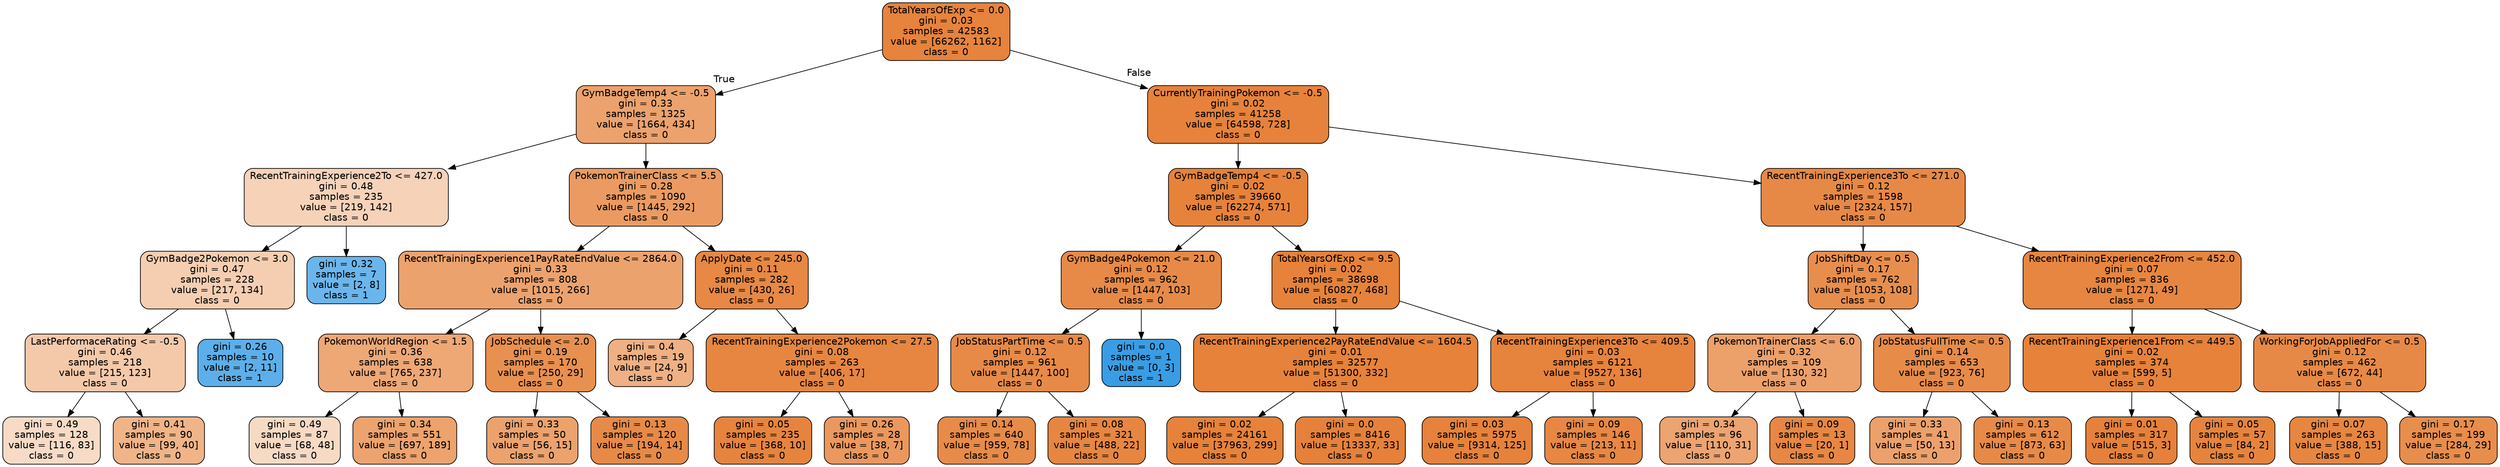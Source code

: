 digraph Tree {
node [shape=box, style="filled, rounded", color="black", fontname=helvetica] ;
edge [fontname=helvetica] ;
0 [label="TotalYearsOfExp <= 0.0\ngini = 0.03\nsamples = 42583\nvalue = [66262, 1162]\nclass = 0", fillcolor="#e58139fb"] ;
1 [label="GymBadgeTemp4 <= -0.5\ngini = 0.33\nsamples = 1325\nvalue = [1664, 434]\nclass = 0", fillcolor="#e58139bc"] ;
0 -> 1 [labeldistance=2.5, labelangle=45, headlabel="True"] ;
2 [label="RecentTrainingExperience2To <= 427.0\ngini = 0.48\nsamples = 235\nvalue = [219, 142]\nclass = 0", fillcolor="#e581395a"] ;
1 -> 2 ;
3 [label="GymBadge2Pokemon <= 3.0\ngini = 0.47\nsamples = 228\nvalue = [217, 134]\nclass = 0", fillcolor="#e5813962"] ;
2 -> 3 ;
4 [label="LastPerformaceRating <= -0.5\ngini = 0.46\nsamples = 218\nvalue = [215, 123]\nclass = 0", fillcolor="#e581396d"] ;
3 -> 4 ;
5 [label="gini = 0.49\nsamples = 128\nvalue = [116, 83]\nclass = 0", fillcolor="#e5813949"] ;
4 -> 5 ;
6 [label="gini = 0.41\nsamples = 90\nvalue = [99, 40]\nclass = 0", fillcolor="#e5813998"] ;
4 -> 6 ;
7 [label="gini = 0.26\nsamples = 10\nvalue = [2, 11]\nclass = 1", fillcolor="#399de5d1"] ;
3 -> 7 ;
8 [label="gini = 0.32\nsamples = 7\nvalue = [2, 8]\nclass = 1", fillcolor="#399de5bf"] ;
2 -> 8 ;
9 [label="PokemonTrainerClass <= 5.5\ngini = 0.28\nsamples = 1090\nvalue = [1445, 292]\nclass = 0", fillcolor="#e58139cb"] ;
1 -> 9 ;
10 [label="RecentTrainingExperience1PayRateEndValue <= 2864.0\ngini = 0.33\nsamples = 808\nvalue = [1015, 266]\nclass = 0", fillcolor="#e58139bc"] ;
9 -> 10 ;
11 [label="PokemonWorldRegion <= 1.5\ngini = 0.36\nsamples = 638\nvalue = [765, 237]\nclass = 0", fillcolor="#e58139b0"] ;
10 -> 11 ;
12 [label="gini = 0.49\nsamples = 87\nvalue = [68, 48]\nclass = 0", fillcolor="#e581394b"] ;
11 -> 12 ;
13 [label="gini = 0.34\nsamples = 551\nvalue = [697, 189]\nclass = 0", fillcolor="#e58139ba"] ;
11 -> 13 ;
14 [label="JobSchedule <= 2.0\ngini = 0.19\nsamples = 170\nvalue = [250, 29]\nclass = 0", fillcolor="#e58139e1"] ;
10 -> 14 ;
15 [label="gini = 0.33\nsamples = 50\nvalue = [56, 15]\nclass = 0", fillcolor="#e58139bb"] ;
14 -> 15 ;
16 [label="gini = 0.13\nsamples = 120\nvalue = [194, 14]\nclass = 0", fillcolor="#e58139ed"] ;
14 -> 16 ;
17 [label="ApplyDate <= 245.0\ngini = 0.11\nsamples = 282\nvalue = [430, 26]\nclass = 0", fillcolor="#e58139f0"] ;
9 -> 17 ;
18 [label="gini = 0.4\nsamples = 19\nvalue = [24, 9]\nclass = 0", fillcolor="#e581399f"] ;
17 -> 18 ;
19 [label="RecentTrainingExperience2Pokemon <= 27.5\ngini = 0.08\nsamples = 263\nvalue = [406, 17]\nclass = 0", fillcolor="#e58139f4"] ;
17 -> 19 ;
20 [label="gini = 0.05\nsamples = 235\nvalue = [368, 10]\nclass = 0", fillcolor="#e58139f8"] ;
19 -> 20 ;
21 [label="gini = 0.26\nsamples = 28\nvalue = [38, 7]\nclass = 0", fillcolor="#e58139d0"] ;
19 -> 21 ;
22 [label="CurrentlyTrainingPokemon <= -0.5\ngini = 0.02\nsamples = 41258\nvalue = [64598, 728]\nclass = 0", fillcolor="#e58139fc"] ;
0 -> 22 [labeldistance=2.5, labelangle=-45, headlabel="False"] ;
23 [label="GymBadgeTemp4 <= -0.5\ngini = 0.02\nsamples = 39660\nvalue = [62274, 571]\nclass = 0", fillcolor="#e58139fd"] ;
22 -> 23 ;
24 [label="GymBadge4Pokemon <= 21.0\ngini = 0.12\nsamples = 962\nvalue = [1447, 103]\nclass = 0", fillcolor="#e58139ed"] ;
23 -> 24 ;
25 [label="JobStatusPartTime <= 0.5\ngini = 0.12\nsamples = 961\nvalue = [1447, 100]\nclass = 0", fillcolor="#e58139ed"] ;
24 -> 25 ;
26 [label="gini = 0.14\nsamples = 640\nvalue = [959, 78]\nclass = 0", fillcolor="#e58139ea"] ;
25 -> 26 ;
27 [label="gini = 0.08\nsamples = 321\nvalue = [488, 22]\nclass = 0", fillcolor="#e58139f4"] ;
25 -> 27 ;
28 [label="gini = 0.0\nsamples = 1\nvalue = [0, 3]\nclass = 1", fillcolor="#399de5ff"] ;
24 -> 28 ;
29 [label="TotalYearsOfExp <= 9.5\ngini = 0.02\nsamples = 38698\nvalue = [60827, 468]\nclass = 0", fillcolor="#e58139fd"] ;
23 -> 29 ;
30 [label="RecentTrainingExperience2PayRateEndValue <= 1604.5\ngini = 0.01\nsamples = 32577\nvalue = [51300, 332]\nclass = 0", fillcolor="#e58139fd"] ;
29 -> 30 ;
31 [label="gini = 0.02\nsamples = 24161\nvalue = [37963, 299]\nclass = 0", fillcolor="#e58139fd"] ;
30 -> 31 ;
32 [label="gini = 0.0\nsamples = 8416\nvalue = [13337, 33]\nclass = 0", fillcolor="#e58139fe"] ;
30 -> 32 ;
33 [label="RecentTrainingExperience3To <= 409.5\ngini = 0.03\nsamples = 6121\nvalue = [9527, 136]\nclass = 0", fillcolor="#e58139fb"] ;
29 -> 33 ;
34 [label="gini = 0.03\nsamples = 5975\nvalue = [9314, 125]\nclass = 0", fillcolor="#e58139fc"] ;
33 -> 34 ;
35 [label="gini = 0.09\nsamples = 146\nvalue = [213, 11]\nclass = 0", fillcolor="#e58139f2"] ;
33 -> 35 ;
36 [label="RecentTrainingExperience3To <= 271.0\ngini = 0.12\nsamples = 1598\nvalue = [2324, 157]\nclass = 0", fillcolor="#e58139ee"] ;
22 -> 36 ;
37 [label="JobShiftDay <= 0.5\ngini = 0.17\nsamples = 762\nvalue = [1053, 108]\nclass = 0", fillcolor="#e58139e5"] ;
36 -> 37 ;
38 [label="PokemonTrainerClass <= 6.0\ngini = 0.32\nsamples = 109\nvalue = [130, 32]\nclass = 0", fillcolor="#e58139c0"] ;
37 -> 38 ;
39 [label="gini = 0.34\nsamples = 96\nvalue = [110, 31]\nclass = 0", fillcolor="#e58139b7"] ;
38 -> 39 ;
40 [label="gini = 0.09\nsamples = 13\nvalue = [20, 1]\nclass = 0", fillcolor="#e58139f2"] ;
38 -> 40 ;
41 [label="JobStatusFullTime <= 0.5\ngini = 0.14\nsamples = 653\nvalue = [923, 76]\nclass = 0", fillcolor="#e58139ea"] ;
37 -> 41 ;
42 [label="gini = 0.33\nsamples = 41\nvalue = [50, 13]\nclass = 0", fillcolor="#e58139bd"] ;
41 -> 42 ;
43 [label="gini = 0.13\nsamples = 612\nvalue = [873, 63]\nclass = 0", fillcolor="#e58139ed"] ;
41 -> 43 ;
44 [label="RecentTrainingExperience2From <= 452.0\ngini = 0.07\nsamples = 836\nvalue = [1271, 49]\nclass = 0", fillcolor="#e58139f5"] ;
36 -> 44 ;
45 [label="RecentTrainingExperience1From <= 449.5\ngini = 0.02\nsamples = 374\nvalue = [599, 5]\nclass = 0", fillcolor="#e58139fd"] ;
44 -> 45 ;
46 [label="gini = 0.01\nsamples = 317\nvalue = [515, 3]\nclass = 0", fillcolor="#e58139fe"] ;
45 -> 46 ;
47 [label="gini = 0.05\nsamples = 57\nvalue = [84, 2]\nclass = 0", fillcolor="#e58139f9"] ;
45 -> 47 ;
48 [label="WorkingForJobAppliedFor <= 0.5\ngini = 0.12\nsamples = 462\nvalue = [672, 44]\nclass = 0", fillcolor="#e58139ee"] ;
44 -> 48 ;
49 [label="gini = 0.07\nsamples = 263\nvalue = [388, 15]\nclass = 0", fillcolor="#e58139f5"] ;
48 -> 49 ;
50 [label="gini = 0.17\nsamples = 199\nvalue = [284, 29]\nclass = 0", fillcolor="#e58139e5"] ;
48 -> 50 ;
}